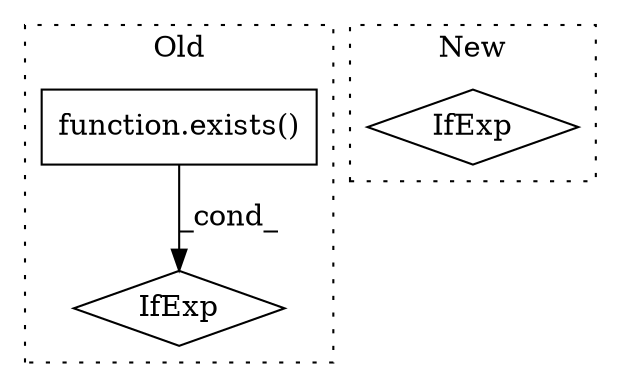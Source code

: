 digraph G {
subgraph cluster0 {
1 [label="function.exists()" a="75" s="5001,5018" l="7,1" shape="box"];
3 [label="IfExp" a="51" s="4997,5019" l="4,6" shape="diamond"];
label = "Old";
style="dotted";
}
subgraph cluster1 {
2 [label="IfExp" a="51" s="5732,5750" l="4,6" shape="diamond"];
label = "New";
style="dotted";
}
1 -> 3 [label="_cond_"];
}